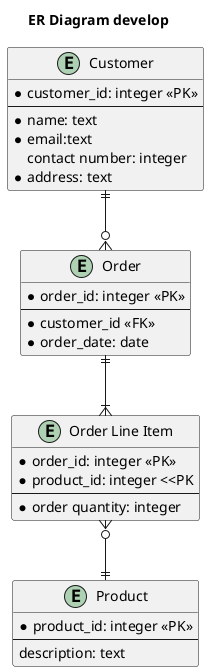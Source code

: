 @startuml

title ER Diagram develop

 entity "Customer" as 01 {
    *customer_id: integer <<PK>>
    --
    *name: text 
    *email:text 
    contact number: integer
    *address: text
 }
    entity "Order" as 02 {
        *order_id: integer <<PK>>
        --
        *customer_id <<FK>>
        *order_date: date
    }

    entity "Order Line Item" as 03{
        *order_id: integer <<PK>>
        *product_id: integer <<PK
        --
        *order quantity: integer
    }
    entity "Product" as 04 {
        *product_id: integer <<PK>>
        --
        description: text
    }

 01||--o{02
 02||--|{03
 03}o--||04

@enduml
